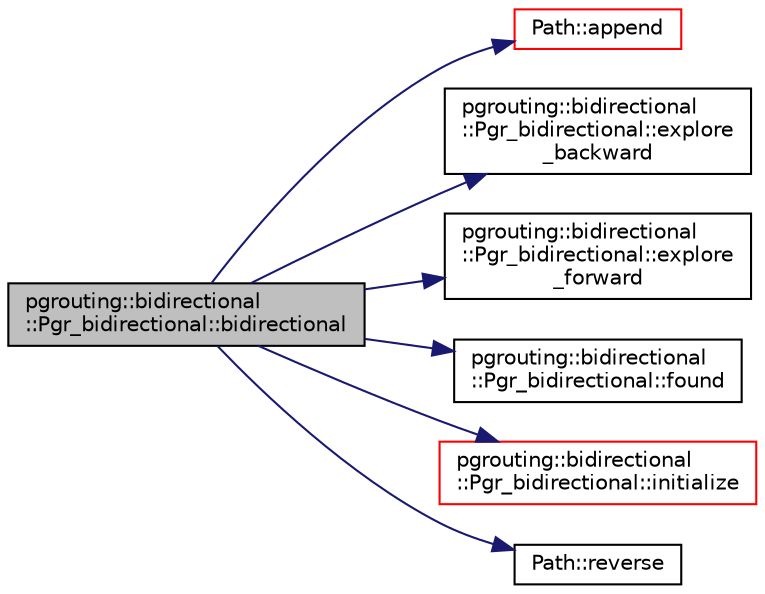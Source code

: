 digraph "pgrouting::bidirectional::Pgr_bidirectional::bidirectional"
{
  edge [fontname="Helvetica",fontsize="10",labelfontname="Helvetica",labelfontsize="10"];
  node [fontname="Helvetica",fontsize="10",shape=record];
  rankdir="LR";
  Node1 [label="pgrouting::bidirectional\l::Pgr_bidirectional::bidirectional",height=0.2,width=0.4,color="black", fillcolor="grey75", style="filled" fontcolor="black"];
  Node1 -> Node2 [color="midnightblue",fontsize="10",style="solid",fontname="Helvetica"];
  Node2 [label="Path::append",height=0.2,width=0.4,color="red", fillcolor="white", style="filled",URL="$classPath.html#a81dda9b296131350ee5be51a13e095b7",tooltip="Path: 2 -&gt; 9 seq node edge cost agg_cost 0 2 4 1 0 1 5 8 1 1 2 6 9 1 2 3 9 -1 0 3 Path: 9 -&gt; 3 seq no..."];
  Node1 -> Node3 [color="midnightblue",fontsize="10",style="solid",fontname="Helvetica"];
  Node3 [label="pgrouting::bidirectional\l::Pgr_bidirectional::explore\l_backward",height=0.2,width=0.4,color="black", fillcolor="white", style="filled",URL="$classpgrouting_1_1bidirectional_1_1Pgr__bidirectional.html#addaa7de211d943304475aa4c38f50978"];
  Node1 -> Node4 [color="midnightblue",fontsize="10",style="solid",fontname="Helvetica"];
  Node4 [label="pgrouting::bidirectional\l::Pgr_bidirectional::explore\l_forward",height=0.2,width=0.4,color="black", fillcolor="white", style="filled",URL="$classpgrouting_1_1bidirectional_1_1Pgr__bidirectional.html#a6c4b2976e7ee0e9c301f1071fdc5903f"];
  Node1 -> Node5 [color="midnightblue",fontsize="10",style="solid",fontname="Helvetica"];
  Node5 [label="pgrouting::bidirectional\l::Pgr_bidirectional::found",height=0.2,width=0.4,color="black", fillcolor="white", style="filled",URL="$classpgrouting_1_1bidirectional_1_1Pgr__bidirectional.html#a13542537894b7e6e0a00937a4cfcaac8"];
  Node1 -> Node6 [color="midnightblue",fontsize="10",style="solid",fontname="Helvetica"];
  Node6 [label="pgrouting::bidirectional\l::Pgr_bidirectional::initialize",height=0.2,width=0.4,color="red", fillcolor="white", style="filled",URL="$classpgrouting_1_1bidirectional_1_1Pgr__bidirectional.html#adcd46d9c2709a597a33379aa3541bde0"];
  Node1 -> Node7 [color="midnightblue",fontsize="10",style="solid",fontname="Helvetica"];
  Node7 [label="Path::reverse",height=0.2,width=0.4,color="black", fillcolor="white", style="filled",URL="$classPath.html#a7bba11c6c32823d91b1e9bf00a6baa2e"];
}
